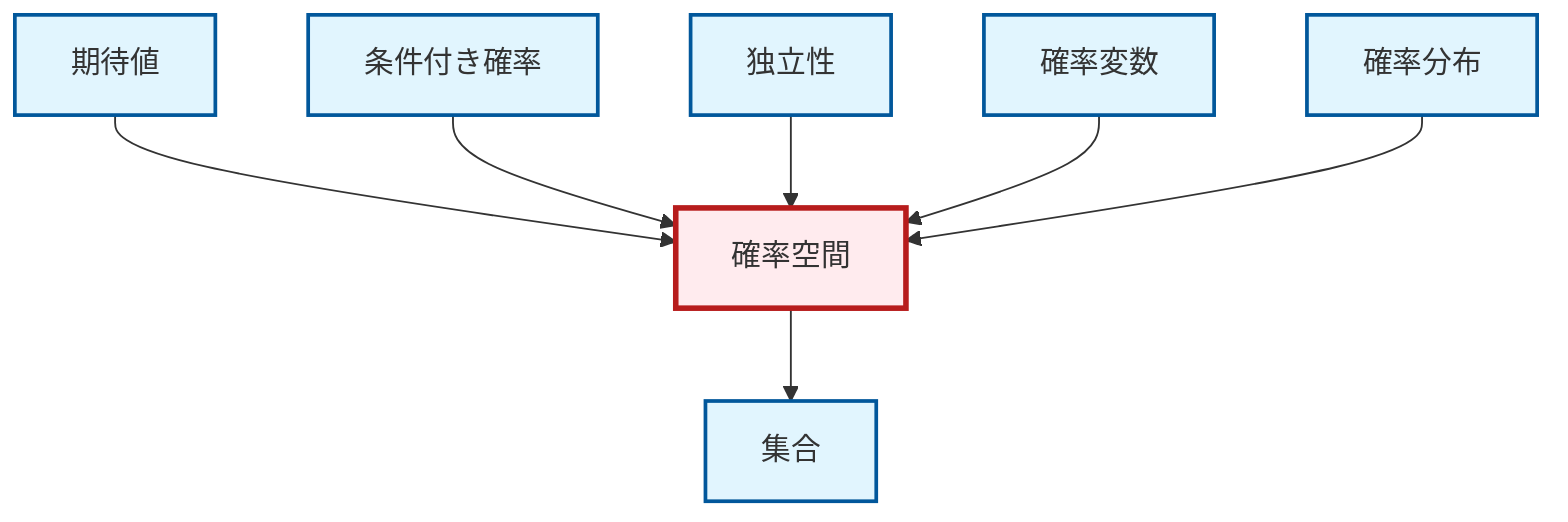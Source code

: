 graph TD
    classDef definition fill:#e1f5fe,stroke:#01579b,stroke-width:2px
    classDef theorem fill:#f3e5f5,stroke:#4a148c,stroke-width:2px
    classDef axiom fill:#fff3e0,stroke:#e65100,stroke-width:2px
    classDef example fill:#e8f5e9,stroke:#1b5e20,stroke-width:2px
    classDef current fill:#ffebee,stroke:#b71c1c,stroke-width:3px
    def-set["集合"]:::definition
    def-conditional-probability["条件付き確率"]:::definition
    def-expectation["期待値"]:::definition
    def-independence["独立性"]:::definition
    def-probability-distribution["確率分布"]:::definition
    def-probability-space["確率空間"]:::definition
    def-random-variable["確率変数"]:::definition
    def-expectation --> def-probability-space
    def-conditional-probability --> def-probability-space
    def-independence --> def-probability-space
    def-random-variable --> def-probability-space
    def-probability-space --> def-set
    def-probability-distribution --> def-probability-space
    class def-probability-space current